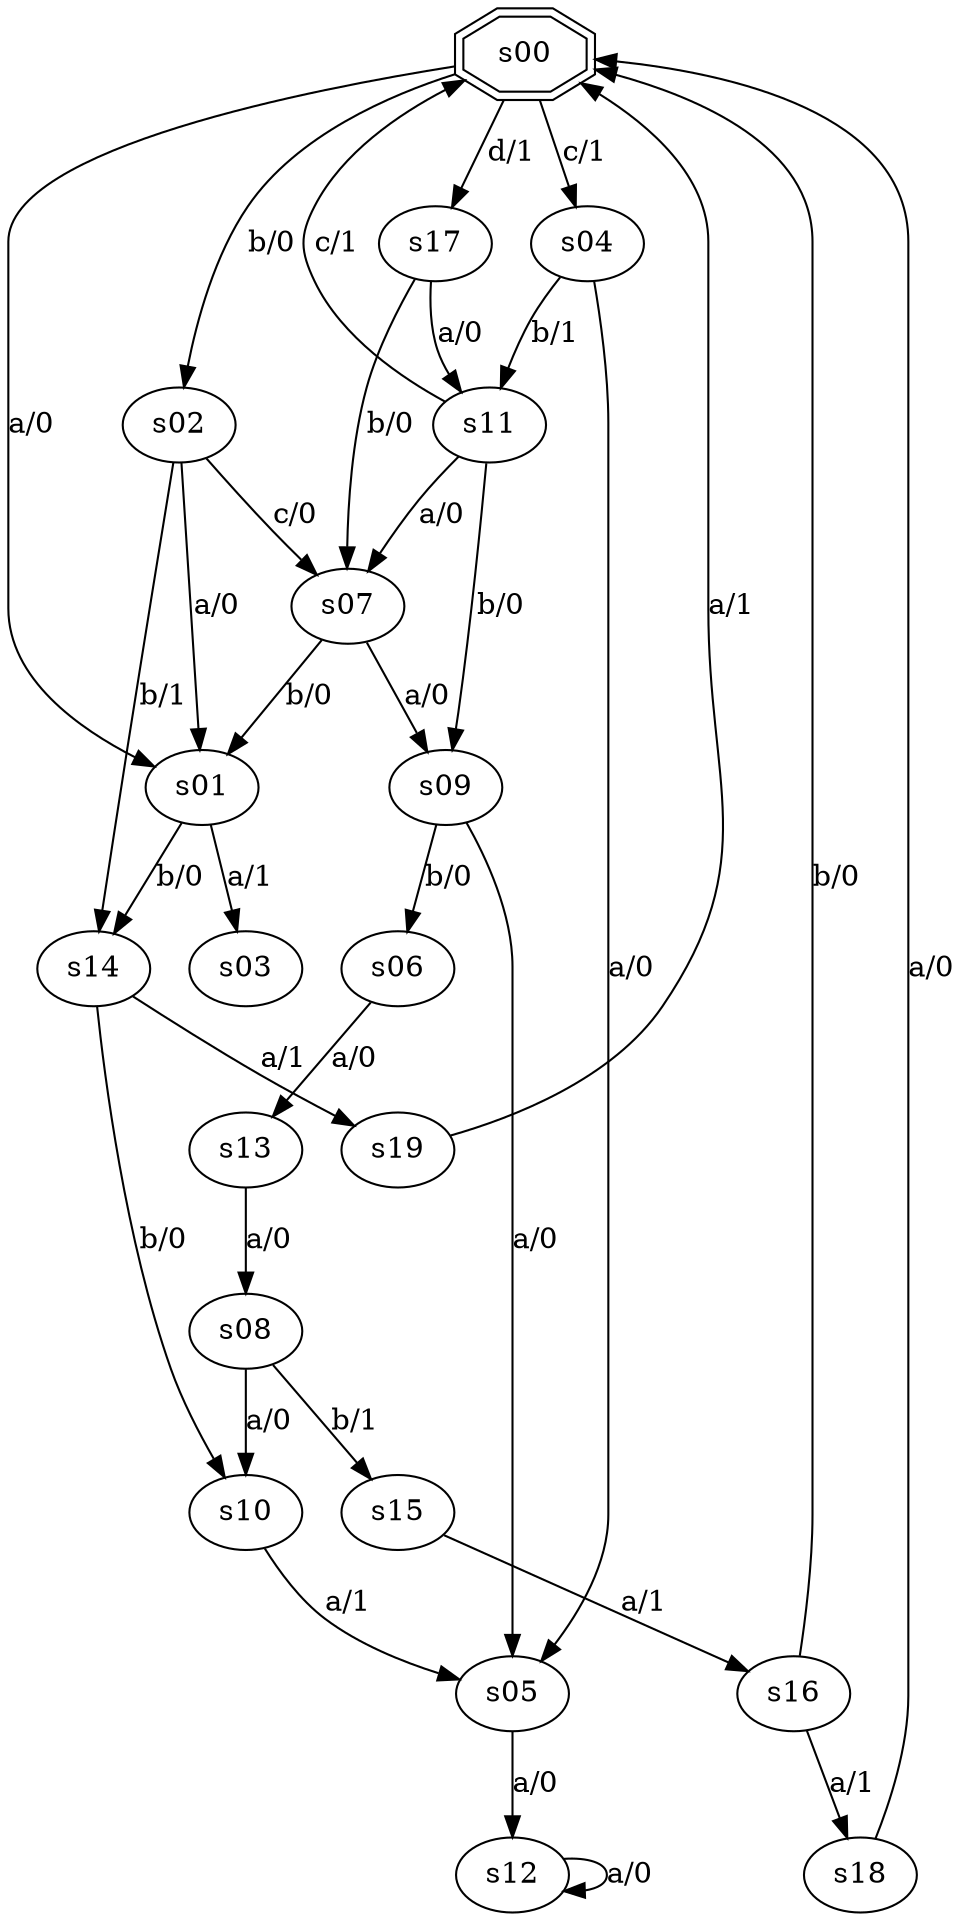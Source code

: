 digraph graph_028 {
	s00 -> s01 [label="a/0"];
	s00 -> s02 [label="b/0"];
	s00 -> s04 [label="c/1"];
	s00 -> s17 [label="d/1"];
	s01 -> s03 [label="a/1"];
	s01 -> s14 [label="b/0"];
	s02 -> s01 [label="a/0"];
	s02 -> s14 [label="b/1"];
	s02 -> s07 [label="c/0"];
	s04 -> s05 [label="a/0"];
	s04 -> s11 [label="b/1"];
	s05 -> s12 [label="a/0"];
	s06 -> s13 [label="a/0"];
	s07 -> s09 [label="a/0"];
	s07 -> s01 [label="b/0"];
	s08 -> s10 [label="a/0"];
	s08 -> s15 [label="b/1"];
	s09 -> s05 [label="a/0"];
	s09 -> s06 [label="b/0"];
	s10 -> s05 [label="a/1"];
	s11 -> s07 [label="a/0"];
	s11 -> s09 [label="b/0"];
	s11 -> s00 [label="c/1"];
	s12 -> s12 [label="a/0"];
	s13 -> s08 [label="a/0"];
	s14 -> s19 [label="a/1"];
	s14 -> s10 [label="b/0"];
	s15 -> s16 [label="a/1"];
	s16 -> s18 [label="a/1"];
	s16 -> s00 [label="b/0"];
	s17 -> s11 [label="a/0"];
	s17 -> s07 [label="b/0"];
	s18 -> s00 [label="a/0"];
	s19 -> s00 [label="a/1"];
	s00 [shape=doubleoctagon];
}